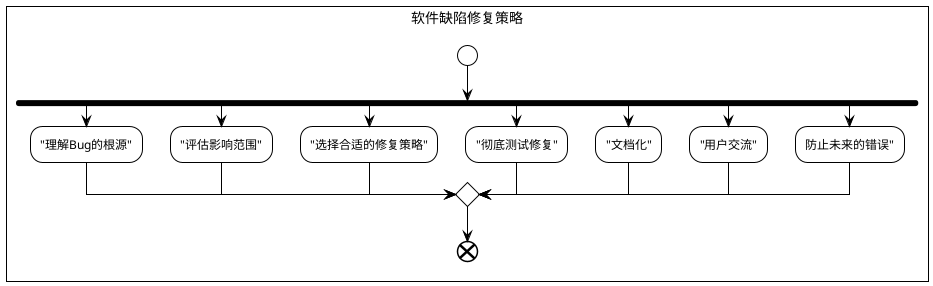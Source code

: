 @startuml
!theme plain

rectangle "软件缺陷修复策略" {
  start 
  fork
  :"理解Bug的根源";
  fork again
  :"评估影响范围";
  fork again
  :"选择合适的修复策略";
  fork again
  :"彻底测试修复";
  fork again
  :"文档化";
  fork again
  :"用户交流";
  fork again
  :防止未来的错误";
  end merge
  end
}

@enduml
